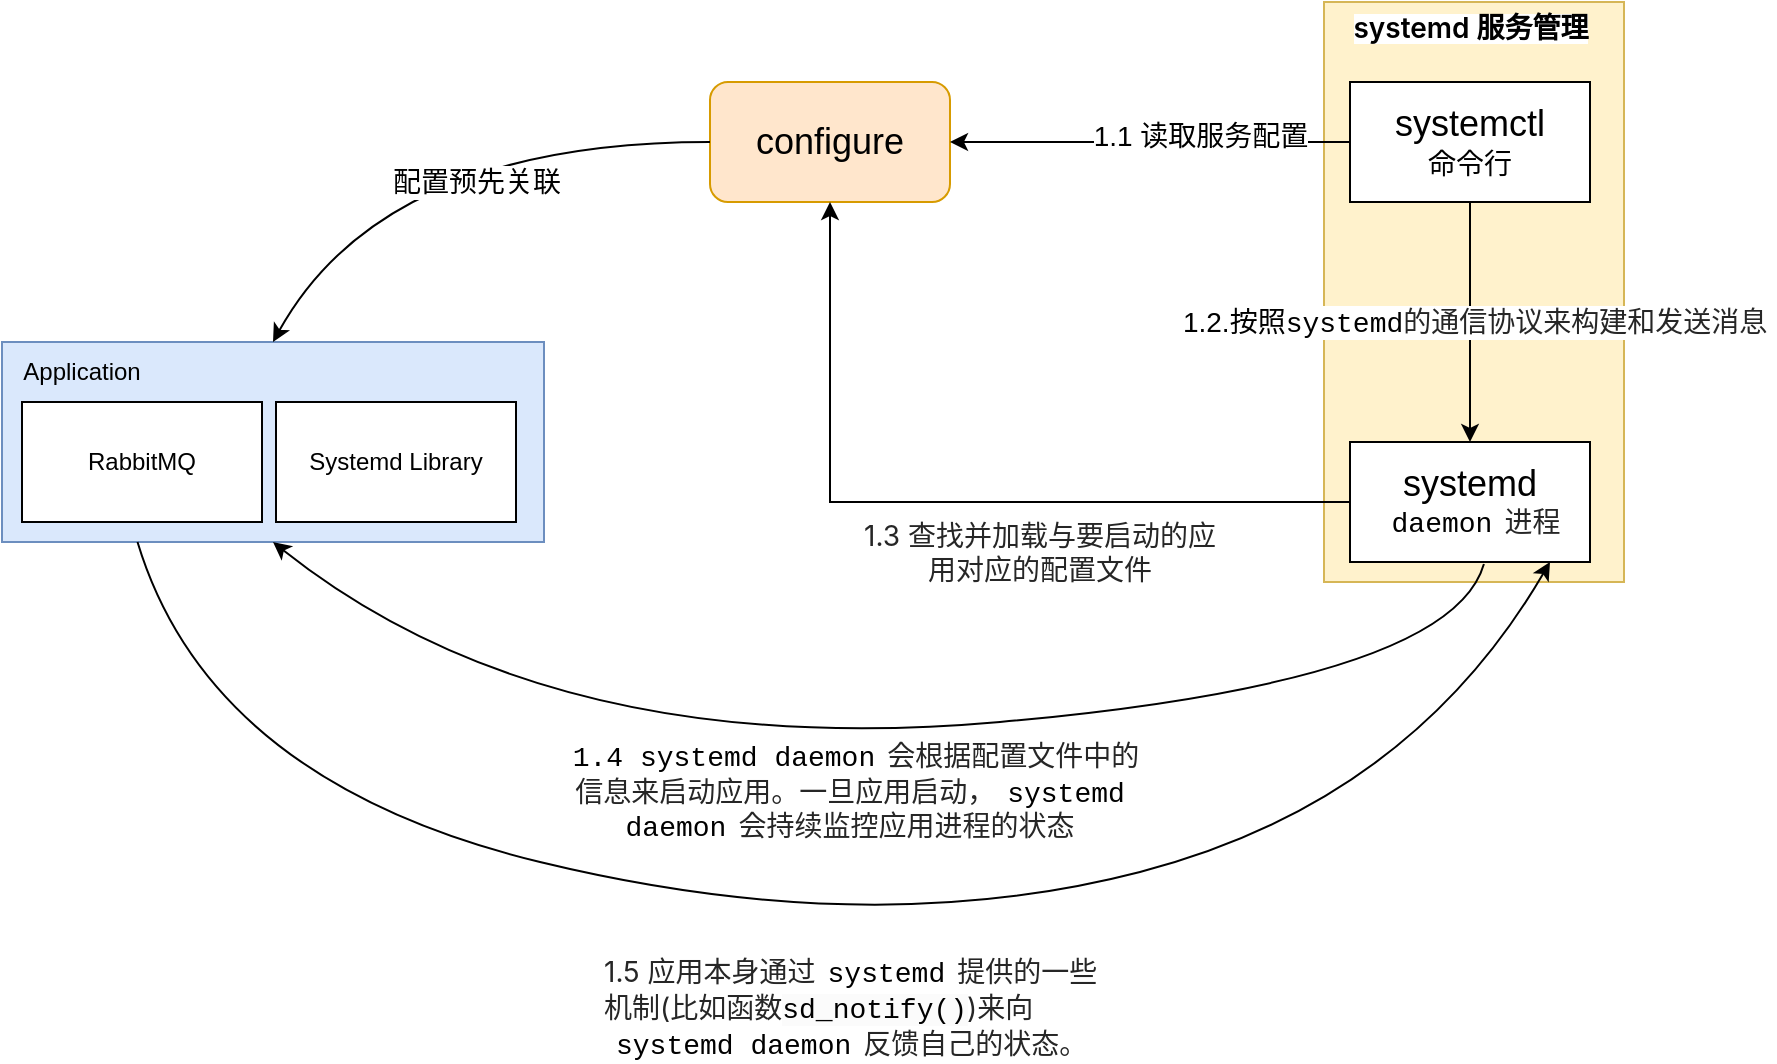<mxfile version="26.0.6">
  <diagram name="第 1 页" id="HoKP_vbM25ogzjFkeZG_">
    <mxGraphModel dx="2069" dy="769" grid="1" gridSize="10" guides="1" tooltips="1" connect="1" arrows="1" fold="1" page="1" pageScale="1" pageWidth="827" pageHeight="1169" math="0" shadow="0">
      <root>
        <mxCell id="0" />
        <mxCell id="1" parent="0" />
        <mxCell id="aXUyLuBlfdVFDVXeSQcr-8" value="" style="rounded=0;whiteSpace=wrap;html=1;fillColor=#fff2cc;strokeColor=#d6b656;" vertex="1" parent="1">
          <mxGeometry x="270" y="70" width="150" height="290" as="geometry" />
        </mxCell>
        <mxCell id="fNBpvGHN1iZ3Em6MJ2G6-1" value="&lt;font style=&quot;font-size: 18px;&quot;&gt;systemctl&lt;/font&gt;&lt;div&gt;&lt;font style=&quot;font-size: 14px;&quot;&gt;命令行&lt;/font&gt;&lt;/div&gt;" style="rounded=0;whiteSpace=wrap;html=1;" parent="1" vertex="1">
          <mxGeometry x="283" y="110" width="120" height="60" as="geometry" />
        </mxCell>
        <mxCell id="fNBpvGHN1iZ3Em6MJ2G6-2" value="&lt;font style=&quot;font-size: 18px;&quot;&gt;systemd&lt;/font&gt;&lt;div&gt;&lt;font style=&quot;font-size: 14px;&quot;&gt;&lt;code style=&quot;-webkit-font-smoothing: antialiased; box-sizing: border-box; -webkit-tap-highlight-color: rgba(0, 0, 0, 0); background: var(--color-inline-code-background); border-radius: 4px; color: initial; margin: 0px 2px; font-family: Menlo, Monaco, Consolas, &amp;quot;Courier New&amp;quot;, monospace; padding: 2px 4px; overflow-anchor: auto; text-align: left;&quot;&gt;daemon&lt;/code&gt;&lt;span style=&quot;color: rgba(0, 0, 0, 0.85); font-family: Inter, -apple-system, &amp;quot;system-ui&amp;quot;, &amp;quot;Segoe UI&amp;quot;, &amp;quot;SF Pro SC&amp;quot;, &amp;quot;SF Pro Display&amp;quot;, &amp;quot;SF Pro Icons&amp;quot;, &amp;quot;PingFang SC&amp;quot;, &amp;quot;Hiragino Sans GB&amp;quot;, &amp;quot;Microsoft YaHei&amp;quot;, &amp;quot;Helvetica Neue&amp;quot;, Helvetica, Arial, sans-serif; text-align: left; background-color: rgb(255, 255, 255);&quot;&gt;进程&lt;/span&gt;&lt;/font&gt;&lt;/div&gt;" style="rounded=0;whiteSpace=wrap;html=1;" parent="1" vertex="1">
          <mxGeometry x="283" y="290" width="120" height="60" as="geometry" />
        </mxCell>
        <mxCell id="fNBpvGHN1iZ3Em6MJ2G6-3" value="" style="rounded=0;whiteSpace=wrap;html=1;fillColor=#dae8fc;strokeColor=#6c8ebf;" parent="1" vertex="1">
          <mxGeometry x="-391" y="240" width="271" height="100" as="geometry" />
        </mxCell>
        <mxCell id="fNBpvGHN1iZ3Em6MJ2G6-4" value="&lt;font style=&quot;font-size: 18px;&quot;&gt;configure&lt;/font&gt;" style="rounded=1;whiteSpace=wrap;html=1;fillColor=#ffe6cc;strokeColor=#d79b00;" parent="1" vertex="1">
          <mxGeometry x="-37" y="110" width="120" height="60" as="geometry" />
        </mxCell>
        <mxCell id="fNBpvGHN1iZ3Em6MJ2G6-5" value="" style="curved=1;endArrow=classic;html=1;rounded=0;exitX=0;exitY=0.5;exitDx=0;exitDy=0;entryX=0.5;entryY=0;entryDx=0;entryDy=0;" parent="1" source="fNBpvGHN1iZ3Em6MJ2G6-4" target="fNBpvGHN1iZ3Em6MJ2G6-3" edge="1">
          <mxGeometry width="50" height="50" relative="1" as="geometry">
            <mxPoint x="-157" y="170" as="sourcePoint" />
            <mxPoint x="-107" y="120" as="targetPoint" />
            <Array as="points">
              <mxPoint x="-200" y="140" />
            </Array>
          </mxGeometry>
        </mxCell>
        <mxCell id="fNBpvGHN1iZ3Em6MJ2G6-6" value="&lt;font style=&quot;font-size: 14px;&quot;&gt;配置预先关联&lt;/font&gt;" style="edgeLabel;html=1;align=center;verticalAlign=middle;resizable=0;points=[];" parent="fNBpvGHN1iZ3Em6MJ2G6-5" vertex="1" connectable="0">
          <mxGeometry x="-0.054" y="5" relative="1" as="geometry">
            <mxPoint x="14" y="15" as="offset" />
          </mxGeometry>
        </mxCell>
        <mxCell id="fNBpvGHN1iZ3Em6MJ2G6-7" value="" style="endArrow=classic;html=1;rounded=0;exitX=0;exitY=0.5;exitDx=0;exitDy=0;entryX=1;entryY=0.5;entryDx=0;entryDy=0;" parent="1" source="fNBpvGHN1iZ3Em6MJ2G6-1" target="fNBpvGHN1iZ3Em6MJ2G6-4" edge="1">
          <mxGeometry width="50" height="50" relative="1" as="geometry">
            <mxPoint x="-7" y="370" as="sourcePoint" />
            <mxPoint x="43" y="320" as="targetPoint" />
          </mxGeometry>
        </mxCell>
        <mxCell id="fNBpvGHN1iZ3Em6MJ2G6-8" value="&lt;font style=&quot;font-size: 14px;&quot;&gt;1.1 读取服务配置&lt;/font&gt;" style="edgeLabel;html=1;align=center;verticalAlign=middle;resizable=0;points=[];" parent="fNBpvGHN1iZ3Em6MJ2G6-7" vertex="1" connectable="0">
          <mxGeometry x="-0.249" y="-3" relative="1" as="geometry">
            <mxPoint as="offset" />
          </mxGeometry>
        </mxCell>
        <mxCell id="fNBpvGHN1iZ3Em6MJ2G6-9" value="" style="endArrow=classic;html=1;rounded=0;entryX=0.5;entryY=0;entryDx=0;entryDy=0;" parent="1" target="fNBpvGHN1iZ3Em6MJ2G6-2" edge="1">
          <mxGeometry width="50" height="50" relative="1" as="geometry">
            <mxPoint x="343" y="170" as="sourcePoint" />
            <mxPoint x="393" y="120" as="targetPoint" />
          </mxGeometry>
        </mxCell>
        <mxCell id="fNBpvGHN1iZ3Em6MJ2G6-10" value="&lt;font style=&quot;font-size: 14px;&quot;&gt;1.2.按照&lt;font face=&quot;Menlo, Monaco, Consolas, Courier New, monospace&quot;&gt;systemd&lt;/font&gt;&lt;span style=&quot;color: rgba(0, 0, 0, 0.85); font-family: Inter, -apple-system, &amp;quot;system-ui&amp;quot;, &amp;quot;Segoe UI&amp;quot;, &amp;quot;SF Pro SC&amp;quot;, &amp;quot;SF Pro Display&amp;quot;, &amp;quot;SF Pro Icons&amp;quot;, &amp;quot;PingFang SC&amp;quot;, &amp;quot;Hiragino Sans GB&amp;quot;, &amp;quot;Microsoft YaHei&amp;quot;, &amp;quot;Helvetica Neue&amp;quot;, Helvetica, Arial, sans-serif; text-align: left; text-wrap-mode: wrap;&quot;&gt;的通信协议来构建和发送消息&lt;/span&gt;&amp;nbsp;&lt;/font&gt;" style="edgeLabel;html=1;align=center;verticalAlign=middle;resizable=0;points=[];" parent="fNBpvGHN1iZ3Em6MJ2G6-9" vertex="1" connectable="0">
          <mxGeometry x="-0.132" y="4" relative="1" as="geometry">
            <mxPoint y="8" as="offset" />
          </mxGeometry>
        </mxCell>
        <mxCell id="UjmnYeG88OWWbZXPf4SQ-3" value="" style="endArrow=classic;html=1;rounded=0;exitX=0;exitY=0.5;exitDx=0;exitDy=0;entryX=0.5;entryY=1;entryDx=0;entryDy=0;" parent="1" source="fNBpvGHN1iZ3Em6MJ2G6-2" target="fNBpvGHN1iZ3Em6MJ2G6-4" edge="1">
          <mxGeometry width="50" height="50" relative="1" as="geometry">
            <mxPoint x="33" y="420" as="sourcePoint" />
            <mxPoint x="83" y="370" as="targetPoint" />
            <Array as="points">
              <mxPoint x="23" y="320" />
            </Array>
          </mxGeometry>
        </mxCell>
        <mxCell id="UjmnYeG88OWWbZXPf4SQ-8" value="&lt;font style=&quot;font-size: 14px;&quot;&gt;&lt;span style=&quot;color: rgba(0, 0, 0, 0.85); font-family: Inter, -apple-system, &amp;quot;system-ui&amp;quot;, &amp;quot;Segoe UI&amp;quot;, &amp;quot;SF Pro SC&amp;quot;, &amp;quot;SF Pro Display&amp;quot;, &amp;quot;SF Pro Icons&amp;quot;, &amp;quot;PingFang SC&amp;quot;, &amp;quot;Hiragino Sans GB&amp;quot;, &amp;quot;Microsoft YaHei&amp;quot;, &amp;quot;Helvetica Neue&amp;quot;, Helvetica, Arial, sans-serif; text-align: left;&quot;&gt;1.3 查找并加载与要启动&lt;/span&gt;&lt;span style=&quot;background-color: light-dark(rgb(255, 255, 255), rgb(18, 18, 18)); color: light-dark(rgba(0, 0, 0, 0.85), rgb(237, 237, 237)); font-family: Inter, -apple-system, &amp;quot;system-ui&amp;quot;, &amp;quot;Segoe UI&amp;quot;, &amp;quot;SF Pro SC&amp;quot;, &amp;quot;SF Pro Display&amp;quot;, &amp;quot;SF Pro Icons&amp;quot;, &amp;quot;PingFang SC&amp;quot;, &amp;quot;Hiragino Sans GB&amp;quot;, &amp;quot;Microsoft YaHei&amp;quot;, &amp;quot;Helvetica Neue&amp;quot;, Helvetica, Arial, sans-serif; text-align: left;&quot;&gt;的应用对应的配置文件&lt;/span&gt;&lt;/font&gt;&lt;div&gt;&lt;span style=&quot;background-color: rgb(255, 255, 255); color: rgba(0, 0, 0, 0.85); font-family: Inter, -apple-system, &amp;quot;system-ui&amp;quot;, &amp;quot;Segoe UI&amp;quot;, &amp;quot;SF Pro SC&amp;quot;, &amp;quot;SF Pro Display&amp;quot;, &amp;quot;SF Pro Icons&amp;quot;, &amp;quot;PingFang SC&amp;quot;, &amp;quot;Hiragino Sans GB&amp;quot;, &amp;quot;Microsoft YaHei&amp;quot;, &amp;quot;Helvetica Neue&amp;quot;, Helvetica, Arial, sans-serif; font-size: 16px; text-align: left;&quot;&gt;&lt;br&gt;&lt;/span&gt;&lt;/div&gt;" style="text;html=1;align=center;verticalAlign=middle;whiteSpace=wrap;rounded=0;" parent="1" vertex="1">
          <mxGeometry x="33" y="320" width="190" height="70" as="geometry" />
        </mxCell>
        <mxCell id="UjmnYeG88OWWbZXPf4SQ-10" value="&lt;font style=&quot;font-size: 14px;&quot;&gt;&lt;font style=&quot;&quot;&gt;&lt;font style=&quot;&quot;&gt;&lt;code style=&quot;-webkit-font-smoothing: antialiased; box-sizing: border-box; -webkit-tap-highlight-color: rgba(0, 0, 0, 0); background: var(--color-inline-code-background); border-radius: 4px; color: initial; margin: 0px 2px; font-family: Menlo, Monaco, Consolas, &amp;quot;Courier New&amp;quot;, monospace; padding: 2px 4px; overflow-anchor: auto; text-align: left;&quot;&gt;1.4 systemd daemon&lt;/code&gt;&lt;/font&gt;&lt;span style=&quot;color: rgba(0, 0, 0, 0.85); font-family: Inter, -apple-system, &amp;quot;system-ui&amp;quot;, &amp;quot;Segoe UI&amp;quot;, &amp;quot;SF Pro SC&amp;quot;, &amp;quot;SF Pro Display&amp;quot;, &amp;quot;SF Pro Icons&amp;quot;, &amp;quot;PingFang SC&amp;quot;, &amp;quot;Hiragino Sans GB&amp;quot;, &amp;quot;Microsoft YaHei&amp;quot;, &amp;quot;Helvetica Neue&amp;quot;, Helvetica, Arial, sans-serif; text-align: left; background-color: rgb(255, 255, 255);&quot;&gt;会根据配置文件中的信息来启动应用。&lt;/span&gt;&lt;/font&gt;&lt;span style=&quot;background-color: light-dark(rgb(255, 255, 255), rgb(18, 18, 18)); color: light-dark(rgba(0, 0, 0, 0.85), rgb(237, 237, 237)); font-family: Inter, -apple-system, &amp;quot;system-ui&amp;quot;, &amp;quot;Segoe UI&amp;quot;, &amp;quot;SF Pro SC&amp;quot;, &amp;quot;SF Pro Display&amp;quot;, &amp;quot;SF Pro Icons&amp;quot;, &amp;quot;PingFang SC&amp;quot;, &amp;quot;Hiragino Sans GB&amp;quot;, &amp;quot;Microsoft YaHei&amp;quot;, &amp;quot;Helvetica Neue&amp;quot;, Helvetica, Arial, sans-serif; text-align: left;&quot;&gt;一旦应用启动，&lt;/span&gt;&lt;code style=&quot;background: var(--color-inline-code-background); text-align: left; -webkit-font-smoothing: antialiased; box-sizing: border-box; -webkit-tap-highlight-color: rgba(0, 0, 0, 0); border-radius: 4px; color: initial; margin: 0px 2px; font-family: Menlo, Monaco, Consolas, &amp;quot;Courier New&amp;quot;, monospace; padding: 2px 4px; overflow-anchor: auto;&quot;&gt;systemd daemon&lt;/code&gt;&lt;span style=&quot;background-color: light-dark(rgb(255, 255, 255), rgb(18, 18, 18)); color: light-dark(rgba(0, 0, 0, 0.85), rgb(237, 237, 237)); font-family: Inter, -apple-system, &amp;quot;system-ui&amp;quot;, &amp;quot;Segoe UI&amp;quot;, &amp;quot;SF Pro SC&amp;quot;, &amp;quot;SF Pro Display&amp;quot;, &amp;quot;SF Pro Icons&amp;quot;, &amp;quot;PingFang SC&amp;quot;, &amp;quot;Hiragino Sans GB&amp;quot;, &amp;quot;Microsoft YaHei&amp;quot;, &amp;quot;Helvetica Neue&amp;quot;, Helvetica, Arial, sans-serif; text-align: left;&quot;&gt;会持续监控应用进程的状态&lt;/span&gt;&lt;/font&gt;" style="text;html=1;align=center;verticalAlign=middle;whiteSpace=wrap;rounded=0;" parent="1" vertex="1">
          <mxGeometry x="-117" y="430" width="300" height="70" as="geometry" />
        </mxCell>
        <mxCell id="UjmnYeG88OWWbZXPf4SQ-11" value="" style="curved=1;endArrow=classic;html=1;rounded=0;exitX=0.558;exitY=1.017;exitDx=0;exitDy=0;exitPerimeter=0;entryX=0.5;entryY=1;entryDx=0;entryDy=0;" parent="1" source="fNBpvGHN1iZ3Em6MJ2G6-2" target="fNBpvGHN1iZ3Em6MJ2G6-3" edge="1">
          <mxGeometry width="50" height="50" relative="1" as="geometry">
            <mxPoint x="-117" y="500" as="sourcePoint" />
            <mxPoint x="-67" y="450" as="targetPoint" />
            <Array as="points">
              <mxPoint x="333" y="410" />
              <mxPoint x="-117" y="450" />
            </Array>
          </mxGeometry>
        </mxCell>
        <mxCell id="UjmnYeG88OWWbZXPf4SQ-12" value="&lt;font style=&quot;font-size: 14px;&quot;&gt;&lt;span style=&quot;color: rgba(0, 0, 0, 0.85); font-family: Inter, -apple-system, &amp;quot;system-ui&amp;quot;, &amp;quot;Segoe UI&amp;quot;, &amp;quot;SF Pro SC&amp;quot;, &amp;quot;SF Pro Display&amp;quot;, &amp;quot;SF Pro Icons&amp;quot;, &amp;quot;PingFang SC&amp;quot;, &amp;quot;Hiragino Sans GB&amp;quot;, &amp;quot;Microsoft YaHei&amp;quot;, &amp;quot;Helvetica Neue&amp;quot;, Helvetica, Arial, sans-serif; font-style: normal; font-variant-ligatures: normal; font-variant-caps: normal; font-weight: 400; letter-spacing: normal; orphans: 2; text-align: left; text-indent: 0px; text-transform: none; widows: 2; word-spacing: 0px; -webkit-text-stroke-width: 0px; white-space: normal; background-color: rgb(255, 255, 255); text-decoration-thickness: initial; text-decoration-style: initial; text-decoration-color: initial; float: none; display: inline !important;&quot;&gt;1.5 应用本身通过&lt;/span&gt;&lt;code style=&quot;-webkit-font-smoothing: antialiased; box-sizing: border-box; -webkit-tap-highlight-color: rgba(0, 0, 0, 0); background: var(--color-inline-code-background); border-radius: 4px; color: initial; margin: 0px 2px; font-family: Menlo, Monaco, Consolas, &amp;quot;Courier New&amp;quot;, monospace; padding: 2px 4px; overflow-anchor: auto; font-style: normal; font-variant-ligatures: normal; font-variant-caps: normal; font-weight: 400; letter-spacing: normal; orphans: 2; text-align: left; text-indent: 0px; text-transform: none; widows: 2; word-spacing: 0px; -webkit-text-stroke-width: 0px; white-space: normal; text-decoration-thickness: initial; text-decoration-style: initial; text-decoration-color: initial;&quot;&gt;systemd&lt;/code&gt;&lt;span style=&quot;color: rgba(0, 0, 0, 0.85); font-family: Inter, -apple-system, &amp;quot;system-ui&amp;quot;, &amp;quot;Segoe UI&amp;quot;, &amp;quot;SF Pro SC&amp;quot;, &amp;quot;SF Pro Display&amp;quot;, &amp;quot;SF Pro Icons&amp;quot;, &amp;quot;PingFang SC&amp;quot;, &amp;quot;Hiragino Sans GB&amp;quot;, &amp;quot;Microsoft YaHei&amp;quot;, &amp;quot;Helvetica Neue&amp;quot;, Helvetica, Arial, sans-serif; font-style: normal; font-variant-ligatures: normal; font-variant-caps: normal; font-weight: 400; letter-spacing: normal; orphans: 2; text-align: left; text-indent: 0px; text-transform: none; widows: 2; word-spacing: 0px; -webkit-text-stroke-width: 0px; white-space: normal; background-color: rgb(255, 255, 255); text-decoration-thickness: initial; text-decoration-style: initial; text-decoration-color: initial; float: none; display: inline !important;&quot;&gt;提供的一些机制(比如函数&lt;span style=&quot;color: rgb(0, 0, 0); font-family: Menlo, Monaco, Consolas, &amp;quot;Courier New&amp;quot;, monospace; background-color: rgb(251, 251, 251);&quot;&gt;sd_notify()&lt;/span&gt;)来向&lt;/span&gt;&lt;code style=&quot;-webkit-font-smoothing: antialiased; box-sizing: border-box; -webkit-tap-highlight-color: rgba(0, 0, 0, 0); background: var(--color-inline-code-background); border-radius: 4px; color: initial; margin: 0px 2px; font-family: Menlo, Monaco, Consolas, &amp;quot;Courier New&amp;quot;, monospace; padding: 2px 4px; overflow-anchor: auto; font-style: normal; font-variant-ligatures: normal; font-variant-caps: normal; font-weight: 400; letter-spacing: normal; orphans: 2; text-align: left; text-indent: 0px; text-transform: none; widows: 2; word-spacing: 0px; -webkit-text-stroke-width: 0px; white-space: normal; text-decoration-thickness: initial; text-decoration-style: initial; text-decoration-color: initial;&quot;&gt;systemd daemon&lt;/code&gt;&lt;span style=&quot;color: rgba(0, 0, 0, 0.85); font-family: Inter, -apple-system, &amp;quot;system-ui&amp;quot;, &amp;quot;Segoe UI&amp;quot;, &amp;quot;SF Pro SC&amp;quot;, &amp;quot;SF Pro Display&amp;quot;, &amp;quot;SF Pro Icons&amp;quot;, &amp;quot;PingFang SC&amp;quot;, &amp;quot;Hiragino Sans GB&amp;quot;, &amp;quot;Microsoft YaHei&amp;quot;, &amp;quot;Helvetica Neue&amp;quot;, Helvetica, Arial, sans-serif; font-style: normal; font-variant-ligatures: normal; font-variant-caps: normal; font-weight: 400; letter-spacing: normal; orphans: 2; text-align: left; text-indent: 0px; text-transform: none; widows: 2; word-spacing: 0px; -webkit-text-stroke-width: 0px; white-space: normal; background-color: rgb(255, 255, 255); text-decoration-thickness: initial; text-decoration-style: initial; text-decoration-color: initial; float: none; display: inline !important;&quot;&gt;反馈自己的状态。&lt;/span&gt;&lt;/font&gt;" style="text;whiteSpace=wrap;html=1;" parent="1" vertex="1">
          <mxGeometry x="-92" y="540" width="250" height="60" as="geometry" />
        </mxCell>
        <mxCell id="UjmnYeG88OWWbZXPf4SQ-13" value="" style="curved=1;endArrow=classic;html=1;rounded=0;entryX=0.75;entryY=1;entryDx=0;entryDy=0;exitX=0.25;exitY=1;exitDx=0;exitDy=0;" parent="1" edge="1" source="fNBpvGHN1iZ3Em6MJ2G6-3">
          <mxGeometry width="50" height="50" relative="1" as="geometry">
            <mxPoint x="-310" y="330" as="sourcePoint" />
            <mxPoint x="383" y="350" as="targetPoint" />
            <Array as="points">
              <mxPoint x="-287" y="460" />
              <mxPoint x="43" y="540" />
              <mxPoint x="313" y="470" />
            </Array>
          </mxGeometry>
        </mxCell>
        <mxCell id="aXUyLuBlfdVFDVXeSQcr-5" value="RabbitMQ" style="rounded=0;whiteSpace=wrap;html=1;" vertex="1" parent="1">
          <mxGeometry x="-381" y="270" width="120" height="60" as="geometry" />
        </mxCell>
        <mxCell id="aXUyLuBlfdVFDVXeSQcr-6" value="Systemd Library" style="rounded=0;whiteSpace=wrap;html=1;" vertex="1" parent="1">
          <mxGeometry x="-254" y="270" width="120" height="60" as="geometry" />
        </mxCell>
        <mxCell id="aXUyLuBlfdVFDVXeSQcr-7" value="Application" style="text;html=1;align=center;verticalAlign=middle;whiteSpace=wrap;rounded=0;" vertex="1" parent="1">
          <mxGeometry x="-381" y="240" width="60" height="30" as="geometry" />
        </mxCell>
        <mxCell id="aXUyLuBlfdVFDVXeSQcr-9" value="&lt;span style=&quot;-webkit-font-smoothing: antialiased; box-sizing: border-box; -webkit-tap-highlight-color: rgba(0, 0, 0, 0); font-weight: 600; color: initial; line-height: var(--md-box-samantha-normal-text-line-height); overflow-anchor: auto; font-family: Inter, -apple-system, &amp;quot;system-ui&amp;quot;, &amp;quot;Segoe UI&amp;quot;, &amp;quot;SF Pro SC&amp;quot;, &amp;quot;SF Pro Display&amp;quot;, &amp;quot;SF Pro Icons&amp;quot;, &amp;quot;PingFang SC&amp;quot;, &amp;quot;Hiragino Sans GB&amp;quot;, &amp;quot;Microsoft YaHei&amp;quot;, &amp;quot;Helvetica Neue&amp;quot;, Helvetica, Arial, sans-serif; text-align: left; background-color: rgb(255, 255, 255);&quot;&gt;&lt;font style=&quot;font-size: 14px;&quot;&gt;systemd 服务管理&lt;/font&gt;&lt;/span&gt;" style="text;html=1;align=center;verticalAlign=middle;whiteSpace=wrap;rounded=0;" vertex="1" parent="1">
          <mxGeometry x="274.5" y="70" width="137" height="25" as="geometry" />
        </mxCell>
      </root>
    </mxGraphModel>
  </diagram>
</mxfile>
